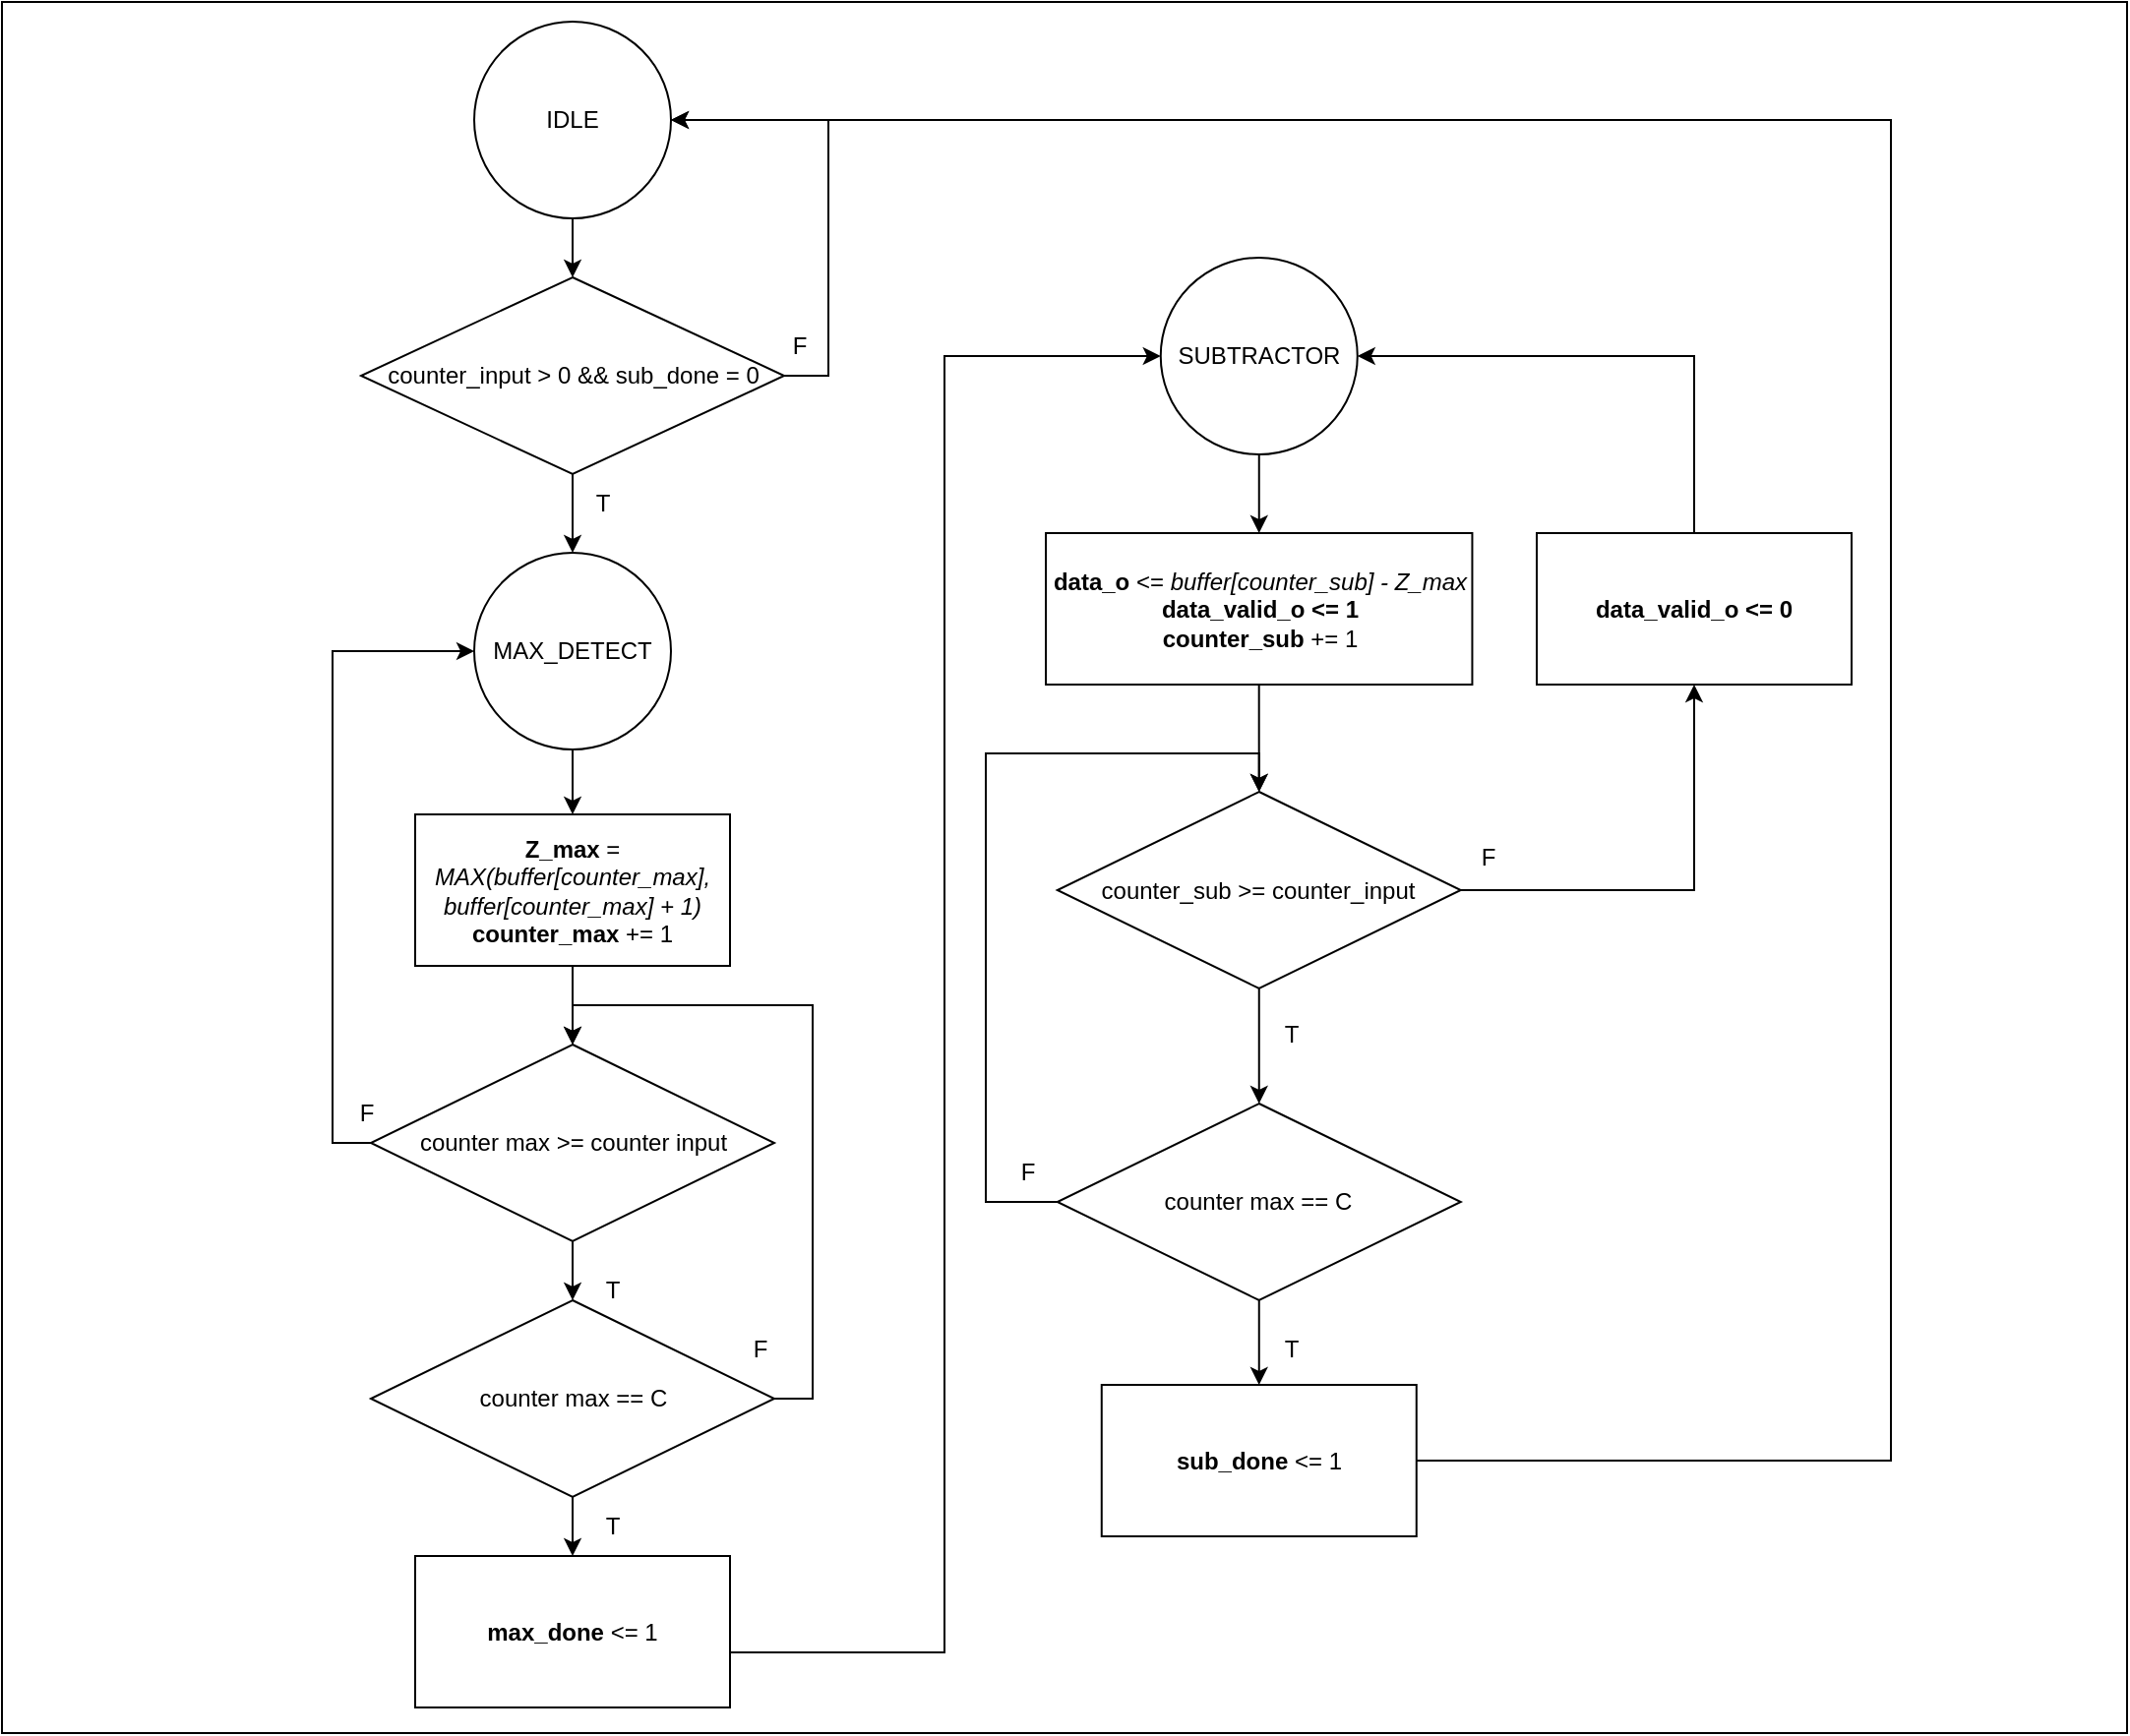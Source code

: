 <mxfile version="20.8.16" type="device"><diagram name="Page-1" id="UoerzTBnslS9TJb-6o-H"><mxGraphModel dx="1886" dy="870" grid="1" gridSize="10" guides="1" tooltips="1" connect="1" arrows="1" fold="1" page="1" pageScale="1" pageWidth="850" pageHeight="1100" math="0" shadow="0"><root><mxCell id="0"/><mxCell id="1" parent="0"/><mxCell id="hdxr8Vla0vhT6XnMo11T-72" value="" style="rounded=0;whiteSpace=wrap;html=1;" vertex="1" parent="1"><mxGeometry x="100" y="320" width="1080" height="880" as="geometry"/></mxCell><mxCell id="hdxr8Vla0vhT6XnMo11T-5" style="edgeStyle=orthogonalEdgeStyle;rounded=0;orthogonalLoop=1;jettySize=auto;html=1;entryX=0.5;entryY=0;entryDx=0;entryDy=0;" edge="1" parent="1" source="hdxr8Vla0vhT6XnMo11T-2" target="hdxr8Vla0vhT6XnMo11T-4"><mxGeometry relative="1" as="geometry"/></mxCell><mxCell id="hdxr8Vla0vhT6XnMo11T-2" value="IDLE" style="ellipse;whiteSpace=wrap;html=1;aspect=fixed;" vertex="1" parent="1"><mxGeometry x="340" y="330" width="100" height="100" as="geometry"/></mxCell><mxCell id="hdxr8Vla0vhT6XnMo11T-8" style="edgeStyle=orthogonalEdgeStyle;rounded=0;orthogonalLoop=1;jettySize=auto;html=1;entryX=0.5;entryY=0;entryDx=0;entryDy=0;" edge="1" parent="1" source="hdxr8Vla0vhT6XnMo11T-3" target="hdxr8Vla0vhT6XnMo11T-36"><mxGeometry relative="1" as="geometry"><mxPoint x="390" y="760" as="targetPoint"/></mxGeometry></mxCell><mxCell id="hdxr8Vla0vhT6XnMo11T-3" value="MAX_DETECT" style="ellipse;whiteSpace=wrap;html=1;aspect=fixed;" vertex="1" parent="1"><mxGeometry x="340" y="600" width="100" height="100" as="geometry"/></mxCell><mxCell id="hdxr8Vla0vhT6XnMo11T-6" style="edgeStyle=orthogonalEdgeStyle;rounded=0;orthogonalLoop=1;jettySize=auto;html=1;entryX=0.5;entryY=0;entryDx=0;entryDy=0;" edge="1" parent="1" source="hdxr8Vla0vhT6XnMo11T-4" target="hdxr8Vla0vhT6XnMo11T-3"><mxGeometry relative="1" as="geometry"/></mxCell><mxCell id="hdxr8Vla0vhT6XnMo11T-29" style="edgeStyle=orthogonalEdgeStyle;rounded=0;orthogonalLoop=1;jettySize=auto;html=1;entryX=1;entryY=0.5;entryDx=0;entryDy=0;" edge="1" parent="1" source="hdxr8Vla0vhT6XnMo11T-4" target="hdxr8Vla0vhT6XnMo11T-2"><mxGeometry relative="1" as="geometry"><Array as="points"><mxPoint x="520" y="510"/><mxPoint x="520" y="380"/></Array></mxGeometry></mxCell><mxCell id="hdxr8Vla0vhT6XnMo11T-4" value="counter_input &amp;gt; 0 &amp;amp;&amp;amp; sub_done = 0" style="rhombus;whiteSpace=wrap;html=1;" vertex="1" parent="1"><mxGeometry x="282.5" y="460" width="215" height="100" as="geometry"/></mxCell><mxCell id="hdxr8Vla0vhT6XnMo11T-15" style="edgeStyle=orthogonalEdgeStyle;rounded=0;orthogonalLoop=1;jettySize=auto;html=1;entryX=0.5;entryY=0;entryDx=0;entryDy=0;" edge="1" parent="1" source="hdxr8Vla0vhT6XnMo11T-12" target="hdxr8Vla0vhT6XnMo11T-47"><mxGeometry relative="1" as="geometry"><mxPoint x="738.88" y="590" as="targetPoint"/></mxGeometry></mxCell><mxCell id="hdxr8Vla0vhT6XnMo11T-12" value="SUBTRACTOR" style="ellipse;whiteSpace=wrap;html=1;aspect=fixed;" vertex="1" parent="1"><mxGeometry x="688.88" y="450" width="100" height="100" as="geometry"/></mxCell><mxCell id="hdxr8Vla0vhT6XnMo11T-28" value="T" style="text;html=1;align=center;verticalAlign=middle;resizable=0;points=[];autosize=1;strokeColor=none;fillColor=none;" vertex="1" parent="1"><mxGeometry x="390" y="560" width="30" height="30" as="geometry"/></mxCell><mxCell id="hdxr8Vla0vhT6XnMo11T-30" value="F" style="text;html=1;align=center;verticalAlign=middle;resizable=0;points=[];autosize=1;strokeColor=none;fillColor=none;" vertex="1" parent="1"><mxGeometry x="490" y="480" width="30" height="30" as="geometry"/></mxCell><mxCell id="hdxr8Vla0vhT6XnMo11T-39" style="edgeStyle=orthogonalEdgeStyle;rounded=0;orthogonalLoop=1;jettySize=auto;html=1;entryX=0.5;entryY=0;entryDx=0;entryDy=0;" edge="1" parent="1" source="hdxr8Vla0vhT6XnMo11T-36" target="hdxr8Vla0vhT6XnMo11T-37"><mxGeometry relative="1" as="geometry"/></mxCell><mxCell id="hdxr8Vla0vhT6XnMo11T-36" value="&lt;b&gt;Z_max&lt;/b&gt; = &lt;i&gt;MAX(buffer[counter_max], buffer[counter_max] + 1)&lt;/i&gt;&lt;br&gt;&lt;b&gt;counter_max&lt;/b&gt; += 1" style="rounded=0;whiteSpace=wrap;html=1;" vertex="1" parent="1"><mxGeometry x="310" y="733" width="160" height="77" as="geometry"/></mxCell><mxCell id="hdxr8Vla0vhT6XnMo11T-40" style="edgeStyle=orthogonalEdgeStyle;rounded=0;orthogonalLoop=1;jettySize=auto;html=1;entryX=0.5;entryY=0;entryDx=0;entryDy=0;" edge="1" parent="1" source="hdxr8Vla0vhT6XnMo11T-37" target="hdxr8Vla0vhT6XnMo11T-38"><mxGeometry relative="1" as="geometry"/></mxCell><mxCell id="hdxr8Vla0vhT6XnMo11T-41" style="edgeStyle=orthogonalEdgeStyle;rounded=0;orthogonalLoop=1;jettySize=auto;html=1;entryX=0;entryY=0.5;entryDx=0;entryDy=0;" edge="1" parent="1" source="hdxr8Vla0vhT6XnMo11T-37" target="hdxr8Vla0vhT6XnMo11T-3"><mxGeometry relative="1" as="geometry"><Array as="points"><mxPoint x="268" y="900"/><mxPoint x="268" y="650"/></Array></mxGeometry></mxCell><mxCell id="hdxr8Vla0vhT6XnMo11T-37" value="counter max &amp;gt;= counter input" style="rhombus;whiteSpace=wrap;html=1;" vertex="1" parent="1"><mxGeometry x="287.5" y="850" width="205" height="100" as="geometry"/></mxCell><mxCell id="hdxr8Vla0vhT6XnMo11T-42" style="edgeStyle=orthogonalEdgeStyle;rounded=0;orthogonalLoop=1;jettySize=auto;html=1;entryX=0.5;entryY=0;entryDx=0;entryDy=0;" edge="1" parent="1" source="hdxr8Vla0vhT6XnMo11T-38" target="hdxr8Vla0vhT6XnMo11T-37"><mxGeometry relative="1" as="geometry"><Array as="points"><mxPoint x="512" y="1030"/><mxPoint x="512" y="830"/><mxPoint x="390" y="830"/></Array></mxGeometry></mxCell><mxCell id="hdxr8Vla0vhT6XnMo11T-52" style="edgeStyle=orthogonalEdgeStyle;rounded=0;orthogonalLoop=1;jettySize=auto;html=1;entryX=0.5;entryY=0;entryDx=0;entryDy=0;" edge="1" parent="1" source="hdxr8Vla0vhT6XnMo11T-38" target="hdxr8Vla0vhT6XnMo11T-51"><mxGeometry relative="1" as="geometry"/></mxCell><mxCell id="hdxr8Vla0vhT6XnMo11T-38" value="counter max == C" style="rhombus;whiteSpace=wrap;html=1;" vertex="1" parent="1"><mxGeometry x="287.5" y="980" width="205" height="100" as="geometry"/></mxCell><mxCell id="hdxr8Vla0vhT6XnMo11T-49" style="edgeStyle=orthogonalEdgeStyle;rounded=0;orthogonalLoop=1;jettySize=auto;html=1;" edge="1" parent="1" source="hdxr8Vla0vhT6XnMo11T-45" target="hdxr8Vla0vhT6XnMo11T-46"><mxGeometry relative="1" as="geometry"/></mxCell><mxCell id="hdxr8Vla0vhT6XnMo11T-60" style="edgeStyle=orthogonalEdgeStyle;rounded=0;orthogonalLoop=1;jettySize=auto;html=1;entryX=0.5;entryY=1;entryDx=0;entryDy=0;" edge="1" parent="1" source="hdxr8Vla0vhT6XnMo11T-45" target="hdxr8Vla0vhT6XnMo11T-56"><mxGeometry relative="1" as="geometry"><Array as="points"><mxPoint x="960" y="772"/></Array></mxGeometry></mxCell><mxCell id="hdxr8Vla0vhT6XnMo11T-45" value="counter_sub &amp;gt;= counter_input" style="rhombus;whiteSpace=wrap;html=1;" vertex="1" parent="1"><mxGeometry x="636.38" y="721.5" width="205" height="100" as="geometry"/></mxCell><mxCell id="hdxr8Vla0vhT6XnMo11T-50" style="edgeStyle=orthogonalEdgeStyle;rounded=0;orthogonalLoop=1;jettySize=auto;html=1;entryX=1;entryY=0.5;entryDx=0;entryDy=0;exitX=1;exitY=0.5;exitDx=0;exitDy=0;" edge="1" parent="1" source="hdxr8Vla0vhT6XnMo11T-54" target="hdxr8Vla0vhT6XnMo11T-2"><mxGeometry relative="1" as="geometry"><Array as="points"><mxPoint x="1060" y="1062"/><mxPoint x="1060" y="380"/></Array></mxGeometry></mxCell><mxCell id="hdxr8Vla0vhT6XnMo11T-55" style="edgeStyle=orthogonalEdgeStyle;rounded=0;orthogonalLoop=1;jettySize=auto;html=1;" edge="1" parent="1" source="hdxr8Vla0vhT6XnMo11T-46" target="hdxr8Vla0vhT6XnMo11T-54"><mxGeometry relative="1" as="geometry"/></mxCell><mxCell id="hdxr8Vla0vhT6XnMo11T-62" style="edgeStyle=orthogonalEdgeStyle;rounded=0;orthogonalLoop=1;jettySize=auto;html=1;entryX=0.5;entryY=0;entryDx=0;entryDy=0;" edge="1" parent="1" source="hdxr8Vla0vhT6XnMo11T-46" target="hdxr8Vla0vhT6XnMo11T-45"><mxGeometry relative="1" as="geometry"><Array as="points"><mxPoint x="600" y="930"/><mxPoint x="600" y="702"/><mxPoint x="739" y="702"/></Array></mxGeometry></mxCell><mxCell id="hdxr8Vla0vhT6XnMo11T-46" value="counter max == C" style="rhombus;whiteSpace=wrap;html=1;" vertex="1" parent="1"><mxGeometry x="636.38" y="880" width="205" height="100" as="geometry"/></mxCell><mxCell id="hdxr8Vla0vhT6XnMo11T-48" style="edgeStyle=orthogonalEdgeStyle;rounded=0;orthogonalLoop=1;jettySize=auto;html=1;entryX=0.5;entryY=0;entryDx=0;entryDy=0;" edge="1" parent="1" source="hdxr8Vla0vhT6XnMo11T-47" target="hdxr8Vla0vhT6XnMo11T-45"><mxGeometry relative="1" as="geometry"/></mxCell><mxCell id="hdxr8Vla0vhT6XnMo11T-47" value="&lt;b&gt;data_o&lt;/b&gt;&amp;nbsp;&amp;lt;= &lt;i&gt;buffer[counter_sub] - Z_max&lt;br&gt;&lt;/i&gt;&lt;b&gt;data_valid_o &amp;lt;= 1&lt;/b&gt;&lt;br&gt;&lt;b&gt;counter_sub&lt;/b&gt;&amp;nbsp;+= 1" style="rounded=0;whiteSpace=wrap;html=1;" vertex="1" parent="1"><mxGeometry x="630.54" y="590" width="216.68" height="77" as="geometry"/></mxCell><mxCell id="hdxr8Vla0vhT6XnMo11T-53" style="edgeStyle=orthogonalEdgeStyle;rounded=0;orthogonalLoop=1;jettySize=auto;html=1;entryX=0;entryY=0.5;entryDx=0;entryDy=0;" edge="1" parent="1" source="hdxr8Vla0vhT6XnMo11T-51" target="hdxr8Vla0vhT6XnMo11T-12"><mxGeometry relative="1" as="geometry"><Array as="points"><mxPoint x="579" y="1159"/><mxPoint x="579" y="500"/></Array></mxGeometry></mxCell><mxCell id="hdxr8Vla0vhT6XnMo11T-51" value="&lt;b&gt;max_done &lt;/b&gt;&amp;lt;= 1" style="rounded=0;whiteSpace=wrap;html=1;" vertex="1" parent="1"><mxGeometry x="310" y="1110" width="160" height="77" as="geometry"/></mxCell><mxCell id="hdxr8Vla0vhT6XnMo11T-54" value="&lt;b&gt;sub_done &lt;/b&gt;&amp;lt;= 1" style="rounded=0;whiteSpace=wrap;html=1;" vertex="1" parent="1"><mxGeometry x="658.88" y="1023" width="160" height="77" as="geometry"/></mxCell><mxCell id="hdxr8Vla0vhT6XnMo11T-61" style="edgeStyle=orthogonalEdgeStyle;rounded=0;orthogonalLoop=1;jettySize=auto;html=1;entryX=1;entryY=0.5;entryDx=0;entryDy=0;" edge="1" parent="1" source="hdxr8Vla0vhT6XnMo11T-56" target="hdxr8Vla0vhT6XnMo11T-12"><mxGeometry relative="1" as="geometry"><Array as="points"><mxPoint x="960" y="500"/></Array></mxGeometry></mxCell><mxCell id="hdxr8Vla0vhT6XnMo11T-56" value="&lt;b style=&quot;border-color: var(--border-color);&quot;&gt;data_valid_o &amp;lt;= 0&lt;/b&gt;" style="rounded=0;whiteSpace=wrap;html=1;" vertex="1" parent="1"><mxGeometry x="880" y="590" width="160" height="77" as="geometry"/></mxCell><mxCell id="hdxr8Vla0vhT6XnMo11T-63" value="T" style="text;html=1;align=center;verticalAlign=middle;resizable=0;points=[];autosize=1;strokeColor=none;fillColor=none;" vertex="1" parent="1"><mxGeometry x="395" y="960" width="30" height="30" as="geometry"/></mxCell><mxCell id="hdxr8Vla0vhT6XnMo11T-64" value="T" style="text;html=1;align=center;verticalAlign=middle;resizable=0;points=[];autosize=1;strokeColor=none;fillColor=none;" vertex="1" parent="1"><mxGeometry x="395" y="1080" width="30" height="30" as="geometry"/></mxCell><mxCell id="hdxr8Vla0vhT6XnMo11T-65" value="T" style="text;html=1;align=center;verticalAlign=middle;resizable=0;points=[];autosize=1;strokeColor=none;fillColor=none;" vertex="1" parent="1"><mxGeometry x="740" y="830" width="30" height="30" as="geometry"/></mxCell><mxCell id="hdxr8Vla0vhT6XnMo11T-66" value="T" style="text;html=1;align=center;verticalAlign=middle;resizable=0;points=[];autosize=1;strokeColor=none;fillColor=none;" vertex="1" parent="1"><mxGeometry x="740" y="990" width="30" height="30" as="geometry"/></mxCell><mxCell id="hdxr8Vla0vhT6XnMo11T-67" value="F" style="text;html=1;align=center;verticalAlign=middle;resizable=0;points=[];autosize=1;strokeColor=none;fillColor=none;" vertex="1" parent="1"><mxGeometry x="840" y="740" width="30" height="30" as="geometry"/></mxCell><mxCell id="hdxr8Vla0vhT6XnMo11T-69" value="F" style="text;html=1;align=center;verticalAlign=middle;resizable=0;points=[];autosize=1;strokeColor=none;fillColor=none;" vertex="1" parent="1"><mxGeometry x="606.38" y="900" width="30" height="30" as="geometry"/></mxCell><mxCell id="hdxr8Vla0vhT6XnMo11T-70" value="F" style="text;html=1;align=center;verticalAlign=middle;resizable=0;points=[];autosize=1;strokeColor=none;fillColor=none;" vertex="1" parent="1"><mxGeometry x="270" y="870" width="30" height="30" as="geometry"/></mxCell><mxCell id="hdxr8Vla0vhT6XnMo11T-71" value="F" style="text;html=1;align=center;verticalAlign=middle;resizable=0;points=[];autosize=1;strokeColor=none;fillColor=none;" vertex="1" parent="1"><mxGeometry x="470" y="990" width="30" height="30" as="geometry"/></mxCell></root></mxGraphModel></diagram></mxfile>